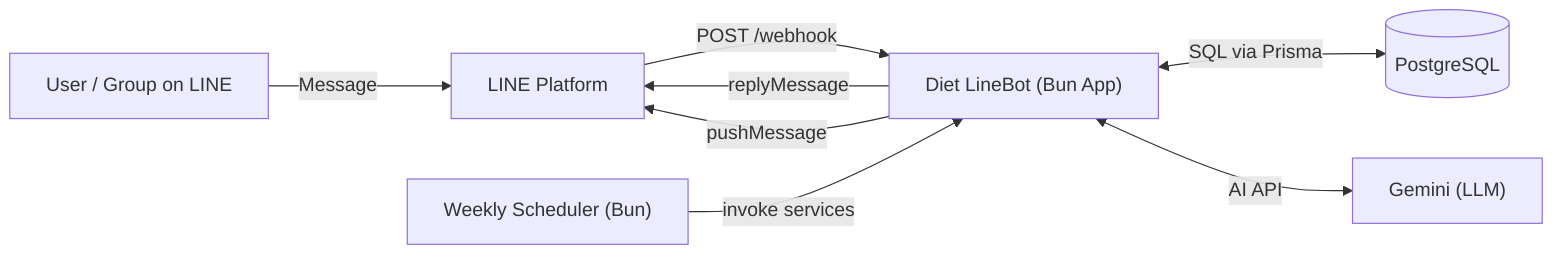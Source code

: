 flowchart LR
    %% System Overview for Diet LineBot
    user["User / Group on LINE"] -->|"Message"| line["LINE Platform"]
    line -->|"POST /webhook"| app["Diet LineBot (Bun App)"]

    %% Replies / Push
    app -->|"replyMessage"| line
    scheduler["Weekly Scheduler (Bun)"] -->|"invoke services"| app
    app -->|"pushMessage"| line

    %% Data stores / External AI
    app <-->|"SQL via Prisma"| db[("PostgreSQL")]
    app <-->|"AI API"| gemini["Gemini (LLM)"]